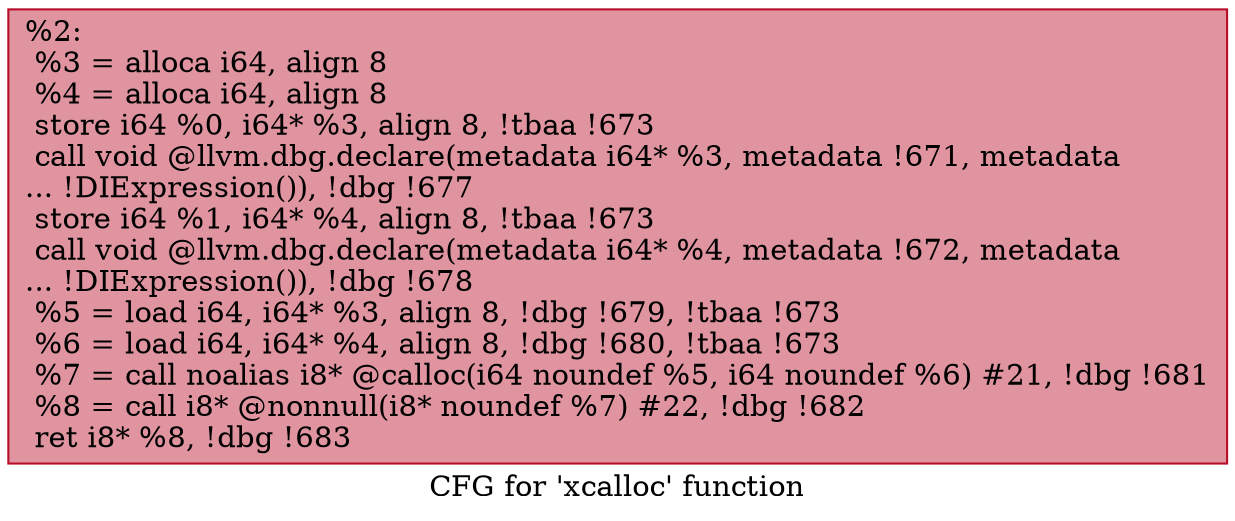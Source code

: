 digraph "CFG for 'xcalloc' function" {
	label="CFG for 'xcalloc' function";

	Node0xb4e260 [shape=record,color="#b70d28ff", style=filled, fillcolor="#b70d2870",label="{%2:\l  %3 = alloca i64, align 8\l  %4 = alloca i64, align 8\l  store i64 %0, i64* %3, align 8, !tbaa !673\l  call void @llvm.dbg.declare(metadata i64* %3, metadata !671, metadata\l... !DIExpression()), !dbg !677\l  store i64 %1, i64* %4, align 8, !tbaa !673\l  call void @llvm.dbg.declare(metadata i64* %4, metadata !672, metadata\l... !DIExpression()), !dbg !678\l  %5 = load i64, i64* %3, align 8, !dbg !679, !tbaa !673\l  %6 = load i64, i64* %4, align 8, !dbg !680, !tbaa !673\l  %7 = call noalias i8* @calloc(i64 noundef %5, i64 noundef %6) #21, !dbg !681\l  %8 = call i8* @nonnull(i8* noundef %7) #22, !dbg !682\l  ret i8* %8, !dbg !683\l}"];
}
